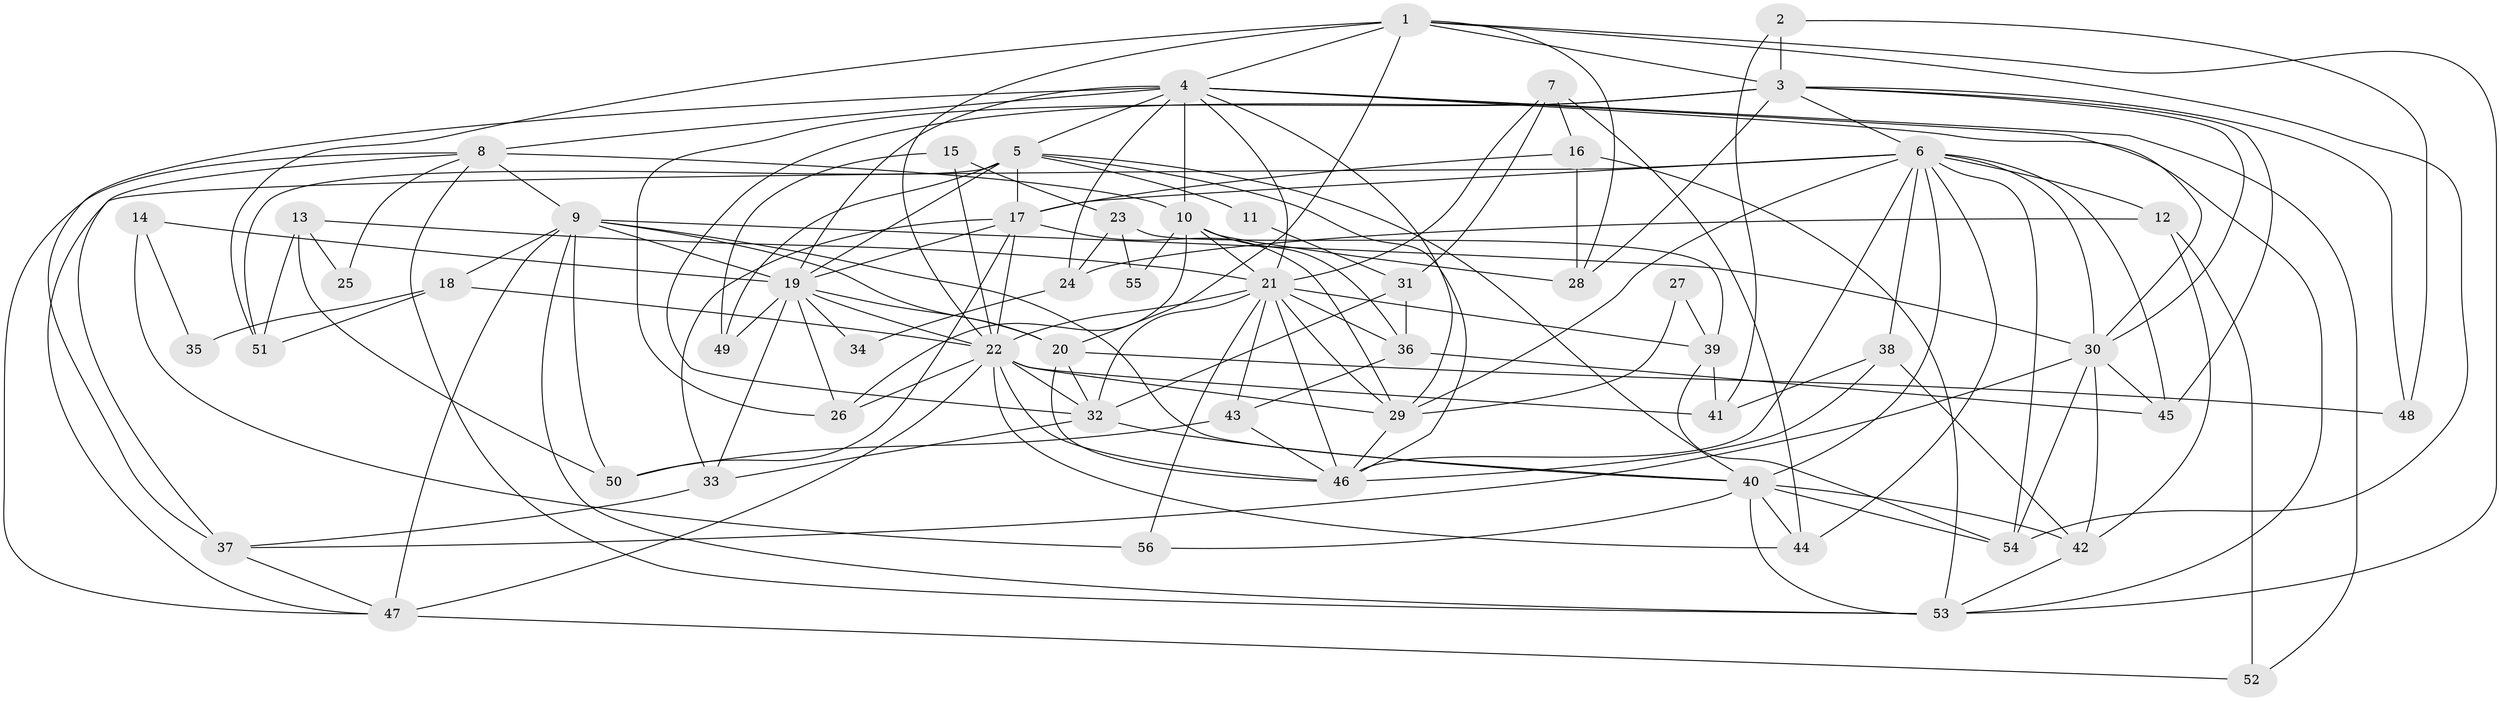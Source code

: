 // original degree distribution, {4: 0.29464285714285715, 3: 0.23214285714285715, 5: 0.16964285714285715, 6: 0.07142857142857142, 8: 0.026785714285714284, 2: 0.16071428571428573, 7: 0.044642857142857144}
// Generated by graph-tools (version 1.1) at 2025/36/03/09/25 02:36:22]
// undirected, 56 vertices, 152 edges
graph export_dot {
graph [start="1"]
  node [color=gray90,style=filled];
  1;
  2;
  3;
  4;
  5;
  6;
  7;
  8;
  9;
  10;
  11;
  12;
  13;
  14;
  15;
  16;
  17;
  18;
  19;
  20;
  21;
  22;
  23;
  24;
  25;
  26;
  27;
  28;
  29;
  30;
  31;
  32;
  33;
  34;
  35;
  36;
  37;
  38;
  39;
  40;
  41;
  42;
  43;
  44;
  45;
  46;
  47;
  48;
  49;
  50;
  51;
  52;
  53;
  54;
  55;
  56;
  1 -- 3 [weight=1.0];
  1 -- 4 [weight=1.0];
  1 -- 20 [weight=2.0];
  1 -- 22 [weight=1.0];
  1 -- 28 [weight=1.0];
  1 -- 51 [weight=1.0];
  1 -- 53 [weight=1.0];
  1 -- 54 [weight=1.0];
  2 -- 3 [weight=1.0];
  2 -- 41 [weight=1.0];
  2 -- 48 [weight=1.0];
  3 -- 6 [weight=1.0];
  3 -- 26 [weight=1.0];
  3 -- 28 [weight=1.0];
  3 -- 30 [weight=1.0];
  3 -- 32 [weight=3.0];
  3 -- 45 [weight=1.0];
  3 -- 48 [weight=1.0];
  4 -- 5 [weight=1.0];
  4 -- 8 [weight=1.0];
  4 -- 10 [weight=1.0];
  4 -- 19 [weight=1.0];
  4 -- 21 [weight=1.0];
  4 -- 24 [weight=1.0];
  4 -- 29 [weight=1.0];
  4 -- 30 [weight=1.0];
  4 -- 37 [weight=2.0];
  4 -- 52 [weight=1.0];
  4 -- 53 [weight=1.0];
  5 -- 11 [weight=1.0];
  5 -- 17 [weight=1.0];
  5 -- 19 [weight=3.0];
  5 -- 40 [weight=1.0];
  5 -- 46 [weight=1.0];
  5 -- 49 [weight=1.0];
  5 -- 51 [weight=1.0];
  6 -- 12 [weight=2.0];
  6 -- 17 [weight=1.0];
  6 -- 29 [weight=2.0];
  6 -- 30 [weight=1.0];
  6 -- 38 [weight=1.0];
  6 -- 40 [weight=1.0];
  6 -- 44 [weight=1.0];
  6 -- 45 [weight=1.0];
  6 -- 46 [weight=1.0];
  6 -- 47 [weight=1.0];
  6 -- 54 [weight=1.0];
  7 -- 16 [weight=1.0];
  7 -- 21 [weight=1.0];
  7 -- 31 [weight=1.0];
  7 -- 44 [weight=1.0];
  8 -- 9 [weight=1.0];
  8 -- 10 [weight=2.0];
  8 -- 25 [weight=1.0];
  8 -- 37 [weight=1.0];
  8 -- 47 [weight=1.0];
  8 -- 53 [weight=1.0];
  9 -- 18 [weight=1.0];
  9 -- 19 [weight=1.0];
  9 -- 20 [weight=2.0];
  9 -- 30 [weight=1.0];
  9 -- 40 [weight=1.0];
  9 -- 47 [weight=1.0];
  9 -- 50 [weight=1.0];
  9 -- 53 [weight=1.0];
  10 -- 21 [weight=1.0];
  10 -- 26 [weight=1.0];
  10 -- 28 [weight=1.0];
  10 -- 36 [weight=1.0];
  10 -- 55 [weight=1.0];
  11 -- 31 [weight=1.0];
  12 -- 24 [weight=1.0];
  12 -- 42 [weight=1.0];
  12 -- 52 [weight=1.0];
  13 -- 21 [weight=1.0];
  13 -- 25 [weight=1.0];
  13 -- 50 [weight=1.0];
  13 -- 51 [weight=1.0];
  14 -- 19 [weight=1.0];
  14 -- 35 [weight=1.0];
  14 -- 56 [weight=1.0];
  15 -- 22 [weight=1.0];
  15 -- 23 [weight=1.0];
  15 -- 49 [weight=1.0];
  16 -- 17 [weight=1.0];
  16 -- 28 [weight=1.0];
  16 -- 53 [weight=1.0];
  17 -- 19 [weight=1.0];
  17 -- 22 [weight=4.0];
  17 -- 29 [weight=1.0];
  17 -- 33 [weight=1.0];
  17 -- 50 [weight=1.0];
  18 -- 22 [weight=2.0];
  18 -- 35 [weight=1.0];
  18 -- 51 [weight=1.0];
  19 -- 20 [weight=1.0];
  19 -- 22 [weight=1.0];
  19 -- 26 [weight=1.0];
  19 -- 33 [weight=1.0];
  19 -- 34 [weight=1.0];
  19 -- 49 [weight=1.0];
  20 -- 32 [weight=1.0];
  20 -- 46 [weight=1.0];
  20 -- 48 [weight=1.0];
  21 -- 22 [weight=1.0];
  21 -- 29 [weight=1.0];
  21 -- 32 [weight=1.0];
  21 -- 36 [weight=1.0];
  21 -- 39 [weight=2.0];
  21 -- 43 [weight=1.0];
  21 -- 46 [weight=1.0];
  21 -- 56 [weight=1.0];
  22 -- 26 [weight=1.0];
  22 -- 29 [weight=1.0];
  22 -- 32 [weight=1.0];
  22 -- 41 [weight=1.0];
  22 -- 44 [weight=1.0];
  22 -- 46 [weight=1.0];
  22 -- 47 [weight=2.0];
  23 -- 24 [weight=1.0];
  23 -- 39 [weight=1.0];
  23 -- 55 [weight=1.0];
  24 -- 34 [weight=1.0];
  27 -- 29 [weight=1.0];
  27 -- 39 [weight=2.0];
  29 -- 46 [weight=1.0];
  30 -- 37 [weight=1.0];
  30 -- 42 [weight=1.0];
  30 -- 45 [weight=1.0];
  30 -- 54 [weight=1.0];
  31 -- 32 [weight=1.0];
  31 -- 36 [weight=1.0];
  32 -- 33 [weight=1.0];
  32 -- 40 [weight=1.0];
  33 -- 37 [weight=1.0];
  36 -- 43 [weight=1.0];
  36 -- 45 [weight=1.0];
  37 -- 47 [weight=1.0];
  38 -- 41 [weight=1.0];
  38 -- 42 [weight=1.0];
  38 -- 46 [weight=1.0];
  39 -- 41 [weight=1.0];
  39 -- 54 [weight=1.0];
  40 -- 42 [weight=1.0];
  40 -- 44 [weight=1.0];
  40 -- 53 [weight=1.0];
  40 -- 54 [weight=1.0];
  40 -- 56 [weight=1.0];
  42 -- 53 [weight=1.0];
  43 -- 46 [weight=1.0];
  43 -- 50 [weight=1.0];
  47 -- 52 [weight=1.0];
}
